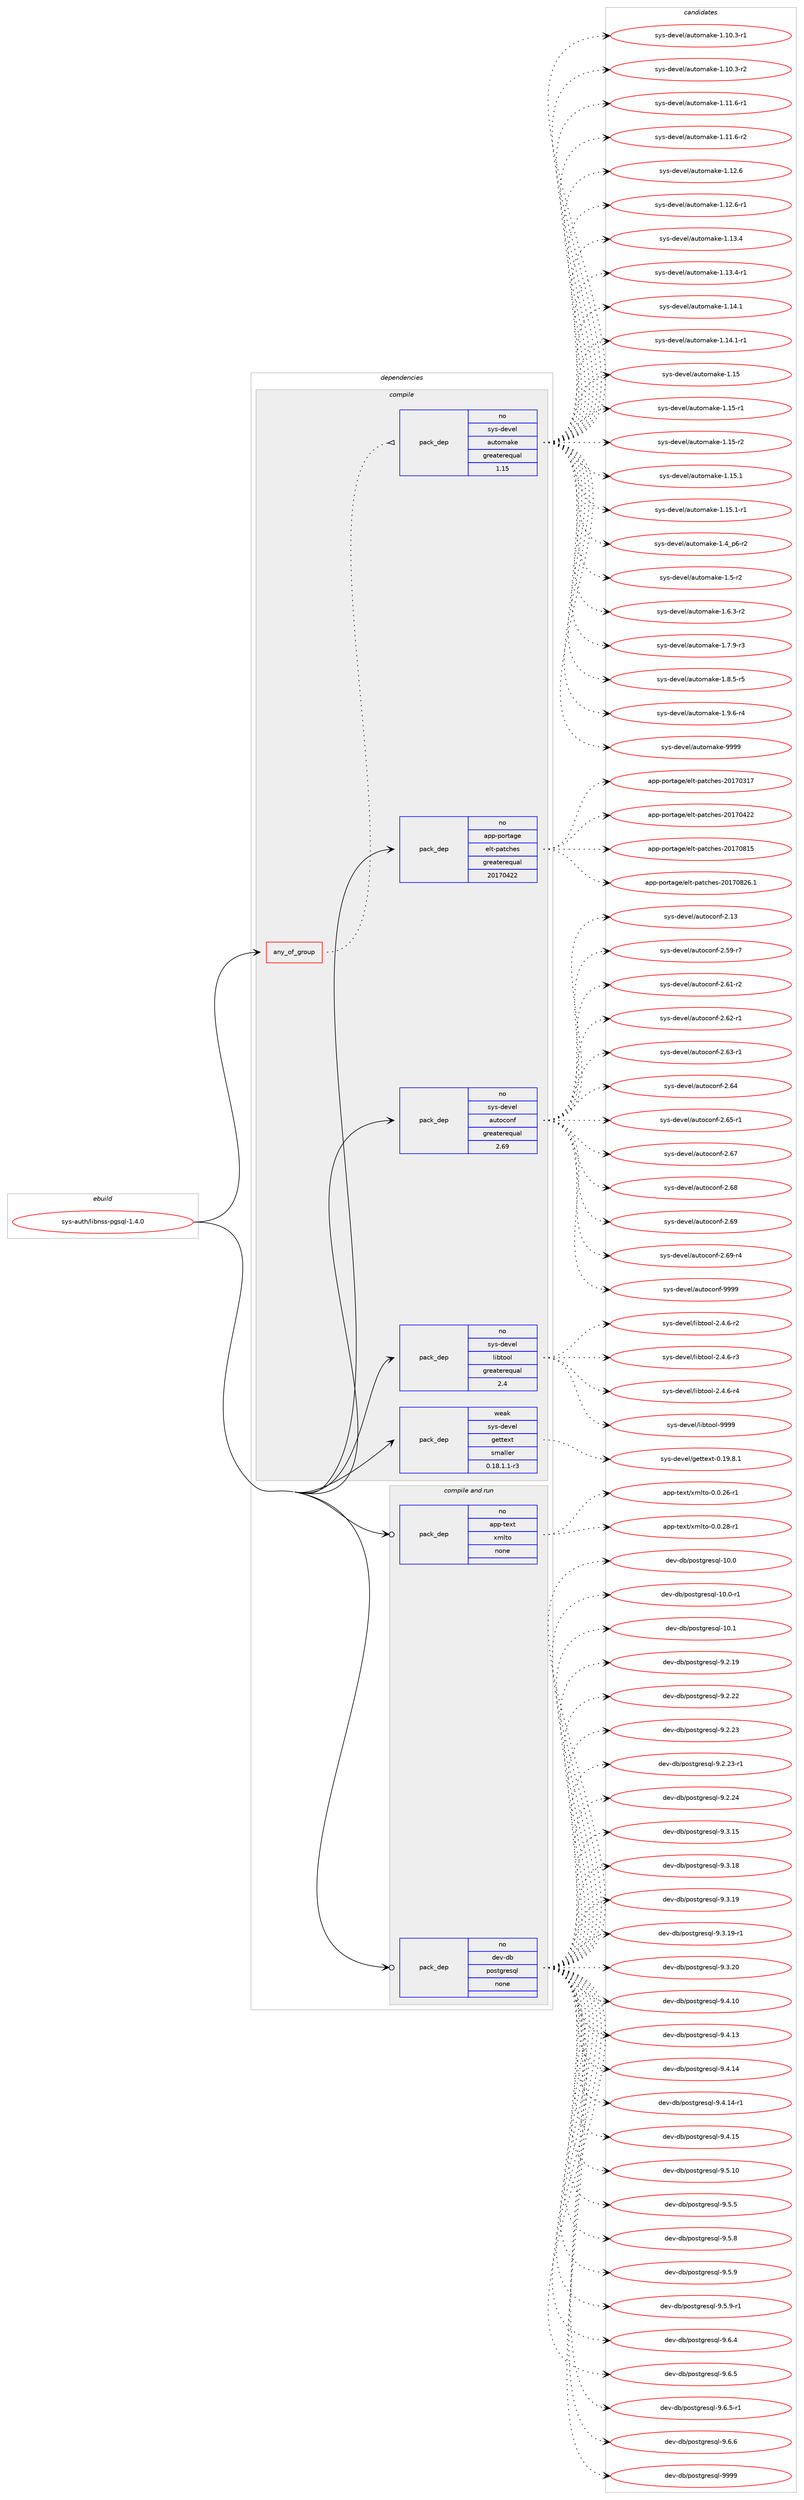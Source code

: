 digraph prolog {

# *************
# Graph options
# *************

newrank=true;
concentrate=true;
compound=true;
graph [rankdir=LR,fontname=Helvetica,fontsize=10,ranksep=1.5];#, ranksep=2.5, nodesep=0.2];
edge  [arrowhead=vee];
node  [fontname=Helvetica,fontsize=10];

# **********
# The ebuild
# **********

subgraph cluster_leftcol {
color=gray;
rank=same;
label=<<i>ebuild</i>>;
id [label="sys-auth/libnss-pgsql-1.4.0", color=red, width=4, href="../sys-auth/libnss-pgsql-1.4.0.svg"];
}

# ****************
# The dependencies
# ****************

subgraph cluster_midcol {
color=gray;
label=<<i>dependencies</i>>;
subgraph cluster_compile {
fillcolor="#eeeeee";
style=filled;
label=<<i>compile</i>>;
subgraph any7964 {
dependency474821 [label=<<TABLE BORDER="0" CELLBORDER="1" CELLSPACING="0" CELLPADDING="4"><TR><TD CELLPADDING="10">any_of_group</TD></TR></TABLE>>, shape=none, color=red];subgraph pack352179 {
dependency474822 [label=<<TABLE BORDER="0" CELLBORDER="1" CELLSPACING="0" CELLPADDING="4" WIDTH="220"><TR><TD ROWSPAN="6" CELLPADDING="30">pack_dep</TD></TR><TR><TD WIDTH="110">no</TD></TR><TR><TD>sys-devel</TD></TR><TR><TD>automake</TD></TR><TR><TD>greaterequal</TD></TR><TR><TD>1.15</TD></TR></TABLE>>, shape=none, color=blue];
}
dependency474821:e -> dependency474822:w [weight=20,style="dotted",arrowhead="oinv"];
}
id:e -> dependency474821:w [weight=20,style="solid",arrowhead="vee"];
subgraph pack352180 {
dependency474823 [label=<<TABLE BORDER="0" CELLBORDER="1" CELLSPACING="0" CELLPADDING="4" WIDTH="220"><TR><TD ROWSPAN="6" CELLPADDING="30">pack_dep</TD></TR><TR><TD WIDTH="110">no</TD></TR><TR><TD>app-portage</TD></TR><TR><TD>elt-patches</TD></TR><TR><TD>greaterequal</TD></TR><TR><TD>20170422</TD></TR></TABLE>>, shape=none, color=blue];
}
id:e -> dependency474823:w [weight=20,style="solid",arrowhead="vee"];
subgraph pack352181 {
dependency474824 [label=<<TABLE BORDER="0" CELLBORDER="1" CELLSPACING="0" CELLPADDING="4" WIDTH="220"><TR><TD ROWSPAN="6" CELLPADDING="30">pack_dep</TD></TR><TR><TD WIDTH="110">no</TD></TR><TR><TD>sys-devel</TD></TR><TR><TD>autoconf</TD></TR><TR><TD>greaterequal</TD></TR><TR><TD>2.69</TD></TR></TABLE>>, shape=none, color=blue];
}
id:e -> dependency474824:w [weight=20,style="solid",arrowhead="vee"];
subgraph pack352182 {
dependency474825 [label=<<TABLE BORDER="0" CELLBORDER="1" CELLSPACING="0" CELLPADDING="4" WIDTH="220"><TR><TD ROWSPAN="6" CELLPADDING="30">pack_dep</TD></TR><TR><TD WIDTH="110">no</TD></TR><TR><TD>sys-devel</TD></TR><TR><TD>libtool</TD></TR><TR><TD>greaterequal</TD></TR><TR><TD>2.4</TD></TR></TABLE>>, shape=none, color=blue];
}
id:e -> dependency474825:w [weight=20,style="solid",arrowhead="vee"];
subgraph pack352183 {
dependency474826 [label=<<TABLE BORDER="0" CELLBORDER="1" CELLSPACING="0" CELLPADDING="4" WIDTH="220"><TR><TD ROWSPAN="6" CELLPADDING="30">pack_dep</TD></TR><TR><TD WIDTH="110">weak</TD></TR><TR><TD>sys-devel</TD></TR><TR><TD>gettext</TD></TR><TR><TD>smaller</TD></TR><TR><TD>0.18.1.1-r3</TD></TR></TABLE>>, shape=none, color=blue];
}
id:e -> dependency474826:w [weight=20,style="solid",arrowhead="vee"];
}
subgraph cluster_compileandrun {
fillcolor="#eeeeee";
style=filled;
label=<<i>compile and run</i>>;
subgraph pack352184 {
dependency474827 [label=<<TABLE BORDER="0" CELLBORDER="1" CELLSPACING="0" CELLPADDING="4" WIDTH="220"><TR><TD ROWSPAN="6" CELLPADDING="30">pack_dep</TD></TR><TR><TD WIDTH="110">no</TD></TR><TR><TD>app-text</TD></TR><TR><TD>xmlto</TD></TR><TR><TD>none</TD></TR><TR><TD></TD></TR></TABLE>>, shape=none, color=blue];
}
id:e -> dependency474827:w [weight=20,style="solid",arrowhead="odotvee"];
subgraph pack352185 {
dependency474828 [label=<<TABLE BORDER="0" CELLBORDER="1" CELLSPACING="0" CELLPADDING="4" WIDTH="220"><TR><TD ROWSPAN="6" CELLPADDING="30">pack_dep</TD></TR><TR><TD WIDTH="110">no</TD></TR><TR><TD>dev-db</TD></TR><TR><TD>postgresql</TD></TR><TR><TD>none</TD></TR><TR><TD></TD></TR></TABLE>>, shape=none, color=blue];
}
id:e -> dependency474828:w [weight=20,style="solid",arrowhead="odotvee"];
}
subgraph cluster_run {
fillcolor="#eeeeee";
style=filled;
label=<<i>run</i>>;
}
}

# **************
# The candidates
# **************

subgraph cluster_choices {
rank=same;
color=gray;
label=<<i>candidates</i>>;

subgraph choice352179 {
color=black;
nodesep=1;
choice11512111545100101118101108479711711611110997107101454946494846514511449 [label="sys-devel/automake-1.10.3-r1", color=red, width=4,href="../sys-devel/automake-1.10.3-r1.svg"];
choice11512111545100101118101108479711711611110997107101454946494846514511450 [label="sys-devel/automake-1.10.3-r2", color=red, width=4,href="../sys-devel/automake-1.10.3-r2.svg"];
choice11512111545100101118101108479711711611110997107101454946494946544511449 [label="sys-devel/automake-1.11.6-r1", color=red, width=4,href="../sys-devel/automake-1.11.6-r1.svg"];
choice11512111545100101118101108479711711611110997107101454946494946544511450 [label="sys-devel/automake-1.11.6-r2", color=red, width=4,href="../sys-devel/automake-1.11.6-r2.svg"];
choice1151211154510010111810110847971171161111099710710145494649504654 [label="sys-devel/automake-1.12.6", color=red, width=4,href="../sys-devel/automake-1.12.6.svg"];
choice11512111545100101118101108479711711611110997107101454946495046544511449 [label="sys-devel/automake-1.12.6-r1", color=red, width=4,href="../sys-devel/automake-1.12.6-r1.svg"];
choice1151211154510010111810110847971171161111099710710145494649514652 [label="sys-devel/automake-1.13.4", color=red, width=4,href="../sys-devel/automake-1.13.4.svg"];
choice11512111545100101118101108479711711611110997107101454946495146524511449 [label="sys-devel/automake-1.13.4-r1", color=red, width=4,href="../sys-devel/automake-1.13.4-r1.svg"];
choice1151211154510010111810110847971171161111099710710145494649524649 [label="sys-devel/automake-1.14.1", color=red, width=4,href="../sys-devel/automake-1.14.1.svg"];
choice11512111545100101118101108479711711611110997107101454946495246494511449 [label="sys-devel/automake-1.14.1-r1", color=red, width=4,href="../sys-devel/automake-1.14.1-r1.svg"];
choice115121115451001011181011084797117116111109971071014549464953 [label="sys-devel/automake-1.15", color=red, width=4,href="../sys-devel/automake-1.15.svg"];
choice1151211154510010111810110847971171161111099710710145494649534511449 [label="sys-devel/automake-1.15-r1", color=red, width=4,href="../sys-devel/automake-1.15-r1.svg"];
choice1151211154510010111810110847971171161111099710710145494649534511450 [label="sys-devel/automake-1.15-r2", color=red, width=4,href="../sys-devel/automake-1.15-r2.svg"];
choice1151211154510010111810110847971171161111099710710145494649534649 [label="sys-devel/automake-1.15.1", color=red, width=4,href="../sys-devel/automake-1.15.1.svg"];
choice11512111545100101118101108479711711611110997107101454946495346494511449 [label="sys-devel/automake-1.15.1-r1", color=red, width=4,href="../sys-devel/automake-1.15.1-r1.svg"];
choice115121115451001011181011084797117116111109971071014549465295112544511450 [label="sys-devel/automake-1.4_p6-r2", color=red, width=4,href="../sys-devel/automake-1.4_p6-r2.svg"];
choice11512111545100101118101108479711711611110997107101454946534511450 [label="sys-devel/automake-1.5-r2", color=red, width=4,href="../sys-devel/automake-1.5-r2.svg"];
choice115121115451001011181011084797117116111109971071014549465446514511450 [label="sys-devel/automake-1.6.3-r2", color=red, width=4,href="../sys-devel/automake-1.6.3-r2.svg"];
choice115121115451001011181011084797117116111109971071014549465546574511451 [label="sys-devel/automake-1.7.9-r3", color=red, width=4,href="../sys-devel/automake-1.7.9-r3.svg"];
choice115121115451001011181011084797117116111109971071014549465646534511453 [label="sys-devel/automake-1.8.5-r5", color=red, width=4,href="../sys-devel/automake-1.8.5-r5.svg"];
choice115121115451001011181011084797117116111109971071014549465746544511452 [label="sys-devel/automake-1.9.6-r4", color=red, width=4,href="../sys-devel/automake-1.9.6-r4.svg"];
choice115121115451001011181011084797117116111109971071014557575757 [label="sys-devel/automake-9999", color=red, width=4,href="../sys-devel/automake-9999.svg"];
dependency474822:e -> choice11512111545100101118101108479711711611110997107101454946494846514511449:w [style=dotted,weight="100"];
dependency474822:e -> choice11512111545100101118101108479711711611110997107101454946494846514511450:w [style=dotted,weight="100"];
dependency474822:e -> choice11512111545100101118101108479711711611110997107101454946494946544511449:w [style=dotted,weight="100"];
dependency474822:e -> choice11512111545100101118101108479711711611110997107101454946494946544511450:w [style=dotted,weight="100"];
dependency474822:e -> choice1151211154510010111810110847971171161111099710710145494649504654:w [style=dotted,weight="100"];
dependency474822:e -> choice11512111545100101118101108479711711611110997107101454946495046544511449:w [style=dotted,weight="100"];
dependency474822:e -> choice1151211154510010111810110847971171161111099710710145494649514652:w [style=dotted,weight="100"];
dependency474822:e -> choice11512111545100101118101108479711711611110997107101454946495146524511449:w [style=dotted,weight="100"];
dependency474822:e -> choice1151211154510010111810110847971171161111099710710145494649524649:w [style=dotted,weight="100"];
dependency474822:e -> choice11512111545100101118101108479711711611110997107101454946495246494511449:w [style=dotted,weight="100"];
dependency474822:e -> choice115121115451001011181011084797117116111109971071014549464953:w [style=dotted,weight="100"];
dependency474822:e -> choice1151211154510010111810110847971171161111099710710145494649534511449:w [style=dotted,weight="100"];
dependency474822:e -> choice1151211154510010111810110847971171161111099710710145494649534511450:w [style=dotted,weight="100"];
dependency474822:e -> choice1151211154510010111810110847971171161111099710710145494649534649:w [style=dotted,weight="100"];
dependency474822:e -> choice11512111545100101118101108479711711611110997107101454946495346494511449:w [style=dotted,weight="100"];
dependency474822:e -> choice115121115451001011181011084797117116111109971071014549465295112544511450:w [style=dotted,weight="100"];
dependency474822:e -> choice11512111545100101118101108479711711611110997107101454946534511450:w [style=dotted,weight="100"];
dependency474822:e -> choice115121115451001011181011084797117116111109971071014549465446514511450:w [style=dotted,weight="100"];
dependency474822:e -> choice115121115451001011181011084797117116111109971071014549465546574511451:w [style=dotted,weight="100"];
dependency474822:e -> choice115121115451001011181011084797117116111109971071014549465646534511453:w [style=dotted,weight="100"];
dependency474822:e -> choice115121115451001011181011084797117116111109971071014549465746544511452:w [style=dotted,weight="100"];
dependency474822:e -> choice115121115451001011181011084797117116111109971071014557575757:w [style=dotted,weight="100"];
}
subgraph choice352180 {
color=black;
nodesep=1;
choice97112112451121111141169710310147101108116451129711699104101115455048495548514955 [label="app-portage/elt-patches-20170317", color=red, width=4,href="../app-portage/elt-patches-20170317.svg"];
choice97112112451121111141169710310147101108116451129711699104101115455048495548525050 [label="app-portage/elt-patches-20170422", color=red, width=4,href="../app-portage/elt-patches-20170422.svg"];
choice97112112451121111141169710310147101108116451129711699104101115455048495548564953 [label="app-portage/elt-patches-20170815", color=red, width=4,href="../app-portage/elt-patches-20170815.svg"];
choice971121124511211111411697103101471011081164511297116991041011154550484955485650544649 [label="app-portage/elt-patches-20170826.1", color=red, width=4,href="../app-portage/elt-patches-20170826.1.svg"];
dependency474823:e -> choice97112112451121111141169710310147101108116451129711699104101115455048495548514955:w [style=dotted,weight="100"];
dependency474823:e -> choice97112112451121111141169710310147101108116451129711699104101115455048495548525050:w [style=dotted,weight="100"];
dependency474823:e -> choice97112112451121111141169710310147101108116451129711699104101115455048495548564953:w [style=dotted,weight="100"];
dependency474823:e -> choice971121124511211111411697103101471011081164511297116991041011154550484955485650544649:w [style=dotted,weight="100"];
}
subgraph choice352181 {
color=black;
nodesep=1;
choice115121115451001011181011084797117116111991111101024550464951 [label="sys-devel/autoconf-2.13", color=red, width=4,href="../sys-devel/autoconf-2.13.svg"];
choice1151211154510010111810110847971171161119911111010245504653574511455 [label="sys-devel/autoconf-2.59-r7", color=red, width=4,href="../sys-devel/autoconf-2.59-r7.svg"];
choice1151211154510010111810110847971171161119911111010245504654494511450 [label="sys-devel/autoconf-2.61-r2", color=red, width=4,href="../sys-devel/autoconf-2.61-r2.svg"];
choice1151211154510010111810110847971171161119911111010245504654504511449 [label="sys-devel/autoconf-2.62-r1", color=red, width=4,href="../sys-devel/autoconf-2.62-r1.svg"];
choice1151211154510010111810110847971171161119911111010245504654514511449 [label="sys-devel/autoconf-2.63-r1", color=red, width=4,href="../sys-devel/autoconf-2.63-r1.svg"];
choice115121115451001011181011084797117116111991111101024550465452 [label="sys-devel/autoconf-2.64", color=red, width=4,href="../sys-devel/autoconf-2.64.svg"];
choice1151211154510010111810110847971171161119911111010245504654534511449 [label="sys-devel/autoconf-2.65-r1", color=red, width=4,href="../sys-devel/autoconf-2.65-r1.svg"];
choice115121115451001011181011084797117116111991111101024550465455 [label="sys-devel/autoconf-2.67", color=red, width=4,href="../sys-devel/autoconf-2.67.svg"];
choice115121115451001011181011084797117116111991111101024550465456 [label="sys-devel/autoconf-2.68", color=red, width=4,href="../sys-devel/autoconf-2.68.svg"];
choice115121115451001011181011084797117116111991111101024550465457 [label="sys-devel/autoconf-2.69", color=red, width=4,href="../sys-devel/autoconf-2.69.svg"];
choice1151211154510010111810110847971171161119911111010245504654574511452 [label="sys-devel/autoconf-2.69-r4", color=red, width=4,href="../sys-devel/autoconf-2.69-r4.svg"];
choice115121115451001011181011084797117116111991111101024557575757 [label="sys-devel/autoconf-9999", color=red, width=4,href="../sys-devel/autoconf-9999.svg"];
dependency474824:e -> choice115121115451001011181011084797117116111991111101024550464951:w [style=dotted,weight="100"];
dependency474824:e -> choice1151211154510010111810110847971171161119911111010245504653574511455:w [style=dotted,weight="100"];
dependency474824:e -> choice1151211154510010111810110847971171161119911111010245504654494511450:w [style=dotted,weight="100"];
dependency474824:e -> choice1151211154510010111810110847971171161119911111010245504654504511449:w [style=dotted,weight="100"];
dependency474824:e -> choice1151211154510010111810110847971171161119911111010245504654514511449:w [style=dotted,weight="100"];
dependency474824:e -> choice115121115451001011181011084797117116111991111101024550465452:w [style=dotted,weight="100"];
dependency474824:e -> choice1151211154510010111810110847971171161119911111010245504654534511449:w [style=dotted,weight="100"];
dependency474824:e -> choice115121115451001011181011084797117116111991111101024550465455:w [style=dotted,weight="100"];
dependency474824:e -> choice115121115451001011181011084797117116111991111101024550465456:w [style=dotted,weight="100"];
dependency474824:e -> choice115121115451001011181011084797117116111991111101024550465457:w [style=dotted,weight="100"];
dependency474824:e -> choice1151211154510010111810110847971171161119911111010245504654574511452:w [style=dotted,weight="100"];
dependency474824:e -> choice115121115451001011181011084797117116111991111101024557575757:w [style=dotted,weight="100"];
}
subgraph choice352182 {
color=black;
nodesep=1;
choice1151211154510010111810110847108105981161111111084550465246544511450 [label="sys-devel/libtool-2.4.6-r2", color=red, width=4,href="../sys-devel/libtool-2.4.6-r2.svg"];
choice1151211154510010111810110847108105981161111111084550465246544511451 [label="sys-devel/libtool-2.4.6-r3", color=red, width=4,href="../sys-devel/libtool-2.4.6-r3.svg"];
choice1151211154510010111810110847108105981161111111084550465246544511452 [label="sys-devel/libtool-2.4.6-r4", color=red, width=4,href="../sys-devel/libtool-2.4.6-r4.svg"];
choice1151211154510010111810110847108105981161111111084557575757 [label="sys-devel/libtool-9999", color=red, width=4,href="../sys-devel/libtool-9999.svg"];
dependency474825:e -> choice1151211154510010111810110847108105981161111111084550465246544511450:w [style=dotted,weight="100"];
dependency474825:e -> choice1151211154510010111810110847108105981161111111084550465246544511451:w [style=dotted,weight="100"];
dependency474825:e -> choice1151211154510010111810110847108105981161111111084550465246544511452:w [style=dotted,weight="100"];
dependency474825:e -> choice1151211154510010111810110847108105981161111111084557575757:w [style=dotted,weight="100"];
}
subgraph choice352183 {
color=black;
nodesep=1;
choice1151211154510010111810110847103101116116101120116454846495746564649 [label="sys-devel/gettext-0.19.8.1", color=red, width=4,href="../sys-devel/gettext-0.19.8.1.svg"];
dependency474826:e -> choice1151211154510010111810110847103101116116101120116454846495746564649:w [style=dotted,weight="100"];
}
subgraph choice352184 {
color=black;
nodesep=1;
choice971121124511610112011647120109108116111454846484650544511449 [label="app-text/xmlto-0.0.26-r1", color=red, width=4,href="../app-text/xmlto-0.0.26-r1.svg"];
choice971121124511610112011647120109108116111454846484650564511449 [label="app-text/xmlto-0.0.28-r1", color=red, width=4,href="../app-text/xmlto-0.0.28-r1.svg"];
dependency474827:e -> choice971121124511610112011647120109108116111454846484650544511449:w [style=dotted,weight="100"];
dependency474827:e -> choice971121124511610112011647120109108116111454846484650564511449:w [style=dotted,weight="100"];
}
subgraph choice352185 {
color=black;
nodesep=1;
choice1001011184510098471121111151161031141011151131084549484648 [label="dev-db/postgresql-10.0", color=red, width=4,href="../dev-db/postgresql-10.0.svg"];
choice10010111845100984711211111511610311410111511310845494846484511449 [label="dev-db/postgresql-10.0-r1", color=red, width=4,href="../dev-db/postgresql-10.0-r1.svg"];
choice1001011184510098471121111151161031141011151131084549484649 [label="dev-db/postgresql-10.1", color=red, width=4,href="../dev-db/postgresql-10.1.svg"];
choice10010111845100984711211111511610311410111511310845574650464957 [label="dev-db/postgresql-9.2.19", color=red, width=4,href="../dev-db/postgresql-9.2.19.svg"];
choice10010111845100984711211111511610311410111511310845574650465050 [label="dev-db/postgresql-9.2.22", color=red, width=4,href="../dev-db/postgresql-9.2.22.svg"];
choice10010111845100984711211111511610311410111511310845574650465051 [label="dev-db/postgresql-9.2.23", color=red, width=4,href="../dev-db/postgresql-9.2.23.svg"];
choice100101118451009847112111115116103114101115113108455746504650514511449 [label="dev-db/postgresql-9.2.23-r1", color=red, width=4,href="../dev-db/postgresql-9.2.23-r1.svg"];
choice10010111845100984711211111511610311410111511310845574650465052 [label="dev-db/postgresql-9.2.24", color=red, width=4,href="../dev-db/postgresql-9.2.24.svg"];
choice10010111845100984711211111511610311410111511310845574651464953 [label="dev-db/postgresql-9.3.15", color=red, width=4,href="../dev-db/postgresql-9.3.15.svg"];
choice10010111845100984711211111511610311410111511310845574651464956 [label="dev-db/postgresql-9.3.18", color=red, width=4,href="../dev-db/postgresql-9.3.18.svg"];
choice10010111845100984711211111511610311410111511310845574651464957 [label="dev-db/postgresql-9.3.19", color=red, width=4,href="../dev-db/postgresql-9.3.19.svg"];
choice100101118451009847112111115116103114101115113108455746514649574511449 [label="dev-db/postgresql-9.3.19-r1", color=red, width=4,href="../dev-db/postgresql-9.3.19-r1.svg"];
choice10010111845100984711211111511610311410111511310845574651465048 [label="dev-db/postgresql-9.3.20", color=red, width=4,href="../dev-db/postgresql-9.3.20.svg"];
choice10010111845100984711211111511610311410111511310845574652464948 [label="dev-db/postgresql-9.4.10", color=red, width=4,href="../dev-db/postgresql-9.4.10.svg"];
choice10010111845100984711211111511610311410111511310845574652464951 [label="dev-db/postgresql-9.4.13", color=red, width=4,href="../dev-db/postgresql-9.4.13.svg"];
choice10010111845100984711211111511610311410111511310845574652464952 [label="dev-db/postgresql-9.4.14", color=red, width=4,href="../dev-db/postgresql-9.4.14.svg"];
choice100101118451009847112111115116103114101115113108455746524649524511449 [label="dev-db/postgresql-9.4.14-r1", color=red, width=4,href="../dev-db/postgresql-9.4.14-r1.svg"];
choice10010111845100984711211111511610311410111511310845574652464953 [label="dev-db/postgresql-9.4.15", color=red, width=4,href="../dev-db/postgresql-9.4.15.svg"];
choice10010111845100984711211111511610311410111511310845574653464948 [label="dev-db/postgresql-9.5.10", color=red, width=4,href="../dev-db/postgresql-9.5.10.svg"];
choice100101118451009847112111115116103114101115113108455746534653 [label="dev-db/postgresql-9.5.5", color=red, width=4,href="../dev-db/postgresql-9.5.5.svg"];
choice100101118451009847112111115116103114101115113108455746534656 [label="dev-db/postgresql-9.5.8", color=red, width=4,href="../dev-db/postgresql-9.5.8.svg"];
choice100101118451009847112111115116103114101115113108455746534657 [label="dev-db/postgresql-9.5.9", color=red, width=4,href="../dev-db/postgresql-9.5.9.svg"];
choice1001011184510098471121111151161031141011151131084557465346574511449 [label="dev-db/postgresql-9.5.9-r1", color=red, width=4,href="../dev-db/postgresql-9.5.9-r1.svg"];
choice100101118451009847112111115116103114101115113108455746544652 [label="dev-db/postgresql-9.6.4", color=red, width=4,href="../dev-db/postgresql-9.6.4.svg"];
choice100101118451009847112111115116103114101115113108455746544653 [label="dev-db/postgresql-9.6.5", color=red, width=4,href="../dev-db/postgresql-9.6.5.svg"];
choice1001011184510098471121111151161031141011151131084557465446534511449 [label="dev-db/postgresql-9.6.5-r1", color=red, width=4,href="../dev-db/postgresql-9.6.5-r1.svg"];
choice100101118451009847112111115116103114101115113108455746544654 [label="dev-db/postgresql-9.6.6", color=red, width=4,href="../dev-db/postgresql-9.6.6.svg"];
choice1001011184510098471121111151161031141011151131084557575757 [label="dev-db/postgresql-9999", color=red, width=4,href="../dev-db/postgresql-9999.svg"];
dependency474828:e -> choice1001011184510098471121111151161031141011151131084549484648:w [style=dotted,weight="100"];
dependency474828:e -> choice10010111845100984711211111511610311410111511310845494846484511449:w [style=dotted,weight="100"];
dependency474828:e -> choice1001011184510098471121111151161031141011151131084549484649:w [style=dotted,weight="100"];
dependency474828:e -> choice10010111845100984711211111511610311410111511310845574650464957:w [style=dotted,weight="100"];
dependency474828:e -> choice10010111845100984711211111511610311410111511310845574650465050:w [style=dotted,weight="100"];
dependency474828:e -> choice10010111845100984711211111511610311410111511310845574650465051:w [style=dotted,weight="100"];
dependency474828:e -> choice100101118451009847112111115116103114101115113108455746504650514511449:w [style=dotted,weight="100"];
dependency474828:e -> choice10010111845100984711211111511610311410111511310845574650465052:w [style=dotted,weight="100"];
dependency474828:e -> choice10010111845100984711211111511610311410111511310845574651464953:w [style=dotted,weight="100"];
dependency474828:e -> choice10010111845100984711211111511610311410111511310845574651464956:w [style=dotted,weight="100"];
dependency474828:e -> choice10010111845100984711211111511610311410111511310845574651464957:w [style=dotted,weight="100"];
dependency474828:e -> choice100101118451009847112111115116103114101115113108455746514649574511449:w [style=dotted,weight="100"];
dependency474828:e -> choice10010111845100984711211111511610311410111511310845574651465048:w [style=dotted,weight="100"];
dependency474828:e -> choice10010111845100984711211111511610311410111511310845574652464948:w [style=dotted,weight="100"];
dependency474828:e -> choice10010111845100984711211111511610311410111511310845574652464951:w [style=dotted,weight="100"];
dependency474828:e -> choice10010111845100984711211111511610311410111511310845574652464952:w [style=dotted,weight="100"];
dependency474828:e -> choice100101118451009847112111115116103114101115113108455746524649524511449:w [style=dotted,weight="100"];
dependency474828:e -> choice10010111845100984711211111511610311410111511310845574652464953:w [style=dotted,weight="100"];
dependency474828:e -> choice10010111845100984711211111511610311410111511310845574653464948:w [style=dotted,weight="100"];
dependency474828:e -> choice100101118451009847112111115116103114101115113108455746534653:w [style=dotted,weight="100"];
dependency474828:e -> choice100101118451009847112111115116103114101115113108455746534656:w [style=dotted,weight="100"];
dependency474828:e -> choice100101118451009847112111115116103114101115113108455746534657:w [style=dotted,weight="100"];
dependency474828:e -> choice1001011184510098471121111151161031141011151131084557465346574511449:w [style=dotted,weight="100"];
dependency474828:e -> choice100101118451009847112111115116103114101115113108455746544652:w [style=dotted,weight="100"];
dependency474828:e -> choice100101118451009847112111115116103114101115113108455746544653:w [style=dotted,weight="100"];
dependency474828:e -> choice1001011184510098471121111151161031141011151131084557465446534511449:w [style=dotted,weight="100"];
dependency474828:e -> choice100101118451009847112111115116103114101115113108455746544654:w [style=dotted,weight="100"];
dependency474828:e -> choice1001011184510098471121111151161031141011151131084557575757:w [style=dotted,weight="100"];
}
}

}
